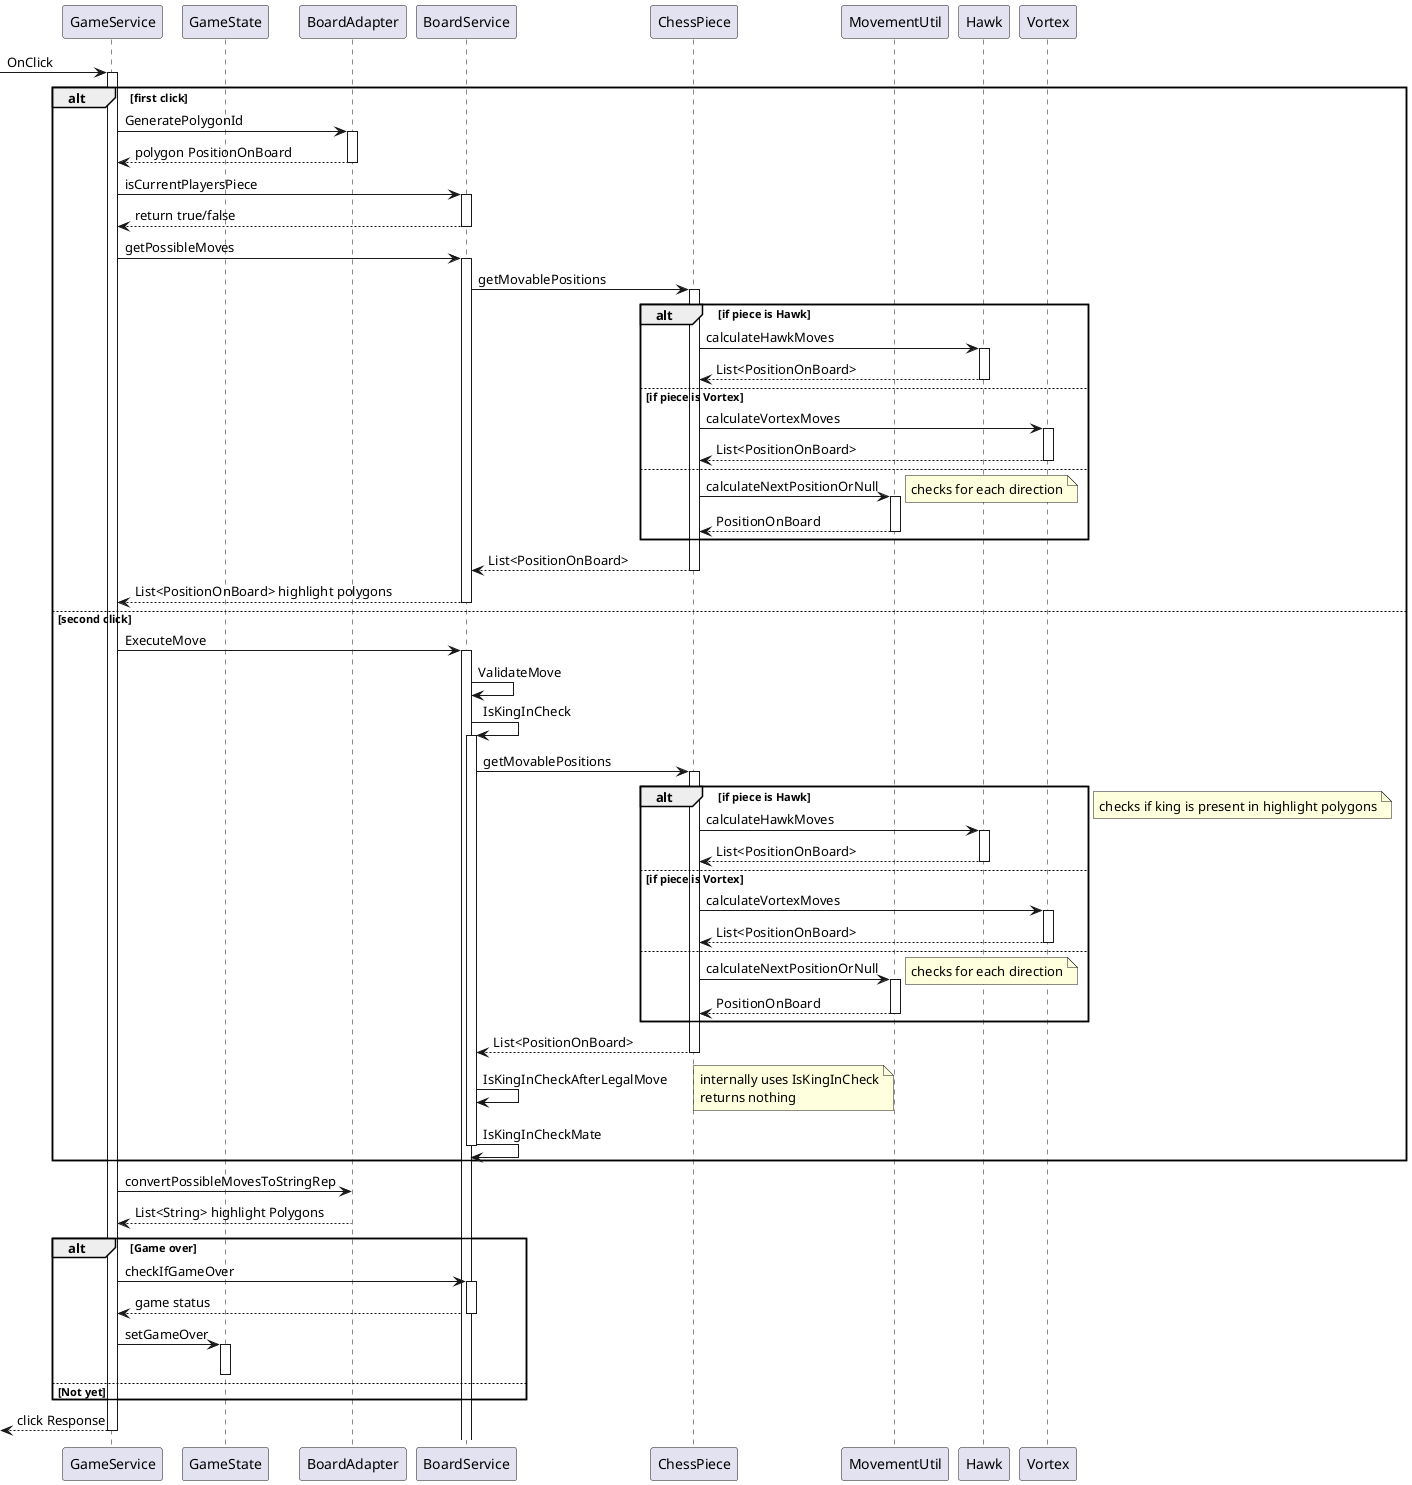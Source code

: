 @startuml
participant GameService
participant GameState
participant BoardAdapter
participant BoardService
participant ChessPiece
participant MovementUtil
participant Hawk
participant Vortex

-> GameService: OnClick
activate GameService

alt first click
    GameService -> BoardAdapter: GeneratePolygonId
    activate BoardAdapter
    BoardAdapter --> GameService: polygon PositionOnBoard
    deactivate BoardAdapter

    GameService -> BoardService: isCurrentPlayersPiece
    activate BoardService
    BoardService --> GameService: return true/false
    deactivate BoardService

    GameService -> BoardService: getPossibleMoves
    activate BoardService
    BoardService -> ChessPiece: getMovablePositions
    activate ChessPiece

    alt if piece is Hawk
        ChessPiece -> Hawk: calculateHawkMoves
        activate Hawk
        Hawk --> ChessPiece: List<PositionOnBoard>
        deactivate Hawk
    else if piece is Vortex
        ChessPiece -> Vortex: calculateVortexMoves
        activate Vortex
        Vortex --> ChessPiece: List<PositionOnBoard>
        deactivate Vortex
    else
        ChessPiece -> MovementUtil: calculateNextPositionOrNull
        note right: checks for each direction
        activate MovementUtil
        MovementUtil --> ChessPiece: PositionOnBoard
        deactivate MovementUtil
    end

    BoardService <-- ChessPiece: List<PositionOnBoard>
    deactivate ChessPiece
    GameService <-- BoardService: List<PositionOnBoard> highlight polygons
    deactivate BoardService

else second click
    GameService -> BoardService:ExecuteMove
    activate BoardService

    BoardService -> BoardService: ValidateMove
    BoardService -> BoardService: IsKingInCheck
    activate BoardService

    BoardService -> ChessPiece: getMovablePositions
    activate ChessPiece

    alt if piece is Hawk
        ChessPiece -> Hawk: calculateHawkMoves
        activate Hawk
        Hawk --> ChessPiece: List<PositionOnBoard>
        deactivate Hawk
    else if piece is Vortex
        ChessPiece -> Vortex: calculateVortexMoves
        activate Vortex
        Vortex --> ChessPiece: List<PositionOnBoard>
        deactivate Vortex
    else
        ChessPiece -> MovementUtil: calculateNextPositionOrNull
        note right: checks for each direction
        activate MovementUtil
        MovementUtil --> ChessPiece: PositionOnBoard
        deactivate MovementUtil
    end

    note left: checks if king is present in highlight polygons
    BoardService <-- ChessPiece: List<PositionOnBoard>
    deactivate ChessPiece

    BoardService -> BoardService: IsKingInCheckAfterLegalMove
    note right: internally uses IsKingInCheck\nreturns nothing
    BoardService -> BoardService: IsKingInCheckMate
    deactivate BoardService
end

GameService -> BoardAdapter: convertPossibleMovesToStringRep
GameService <-- BoardAdapter: List<String> highlight Polygons

alt Game over
    GameService -> BoardService: checkIfGameOver
    activate BoardService
    GameService <-- BoardService: game status
    deactivate BoardService
    GameService -> GameState: setGameOver
    activate GameState
    deactivate GameState
else Not yet
end

<-- GameService: click Response
deactivate GameService
@enduml